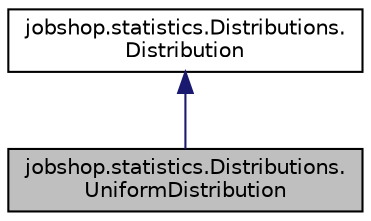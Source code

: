digraph "jobshop.statistics.Distributions.UniformDistribution"
{
  edge [fontname="Helvetica",fontsize="10",labelfontname="Helvetica",labelfontsize="10"];
  node [fontname="Helvetica",fontsize="10",shape=record];
  Node1 [label="jobshop.statistics.Distributions.\lUniformDistribution",height=0.2,width=0.4,color="black", fillcolor="grey75", style="filled" fontcolor="black"];
  Node2 -> Node1 [dir="back",color="midnightblue",fontsize="10",style="solid",fontname="Helvetica"];
  Node2 [label="jobshop.statistics.Distributions.\lDistribution",height=0.2,width=0.4,color="black", fillcolor="white", style="filled",URL="$classjobshop_1_1statistics_1_1_distributions_1_1_distribution.html"];
}
